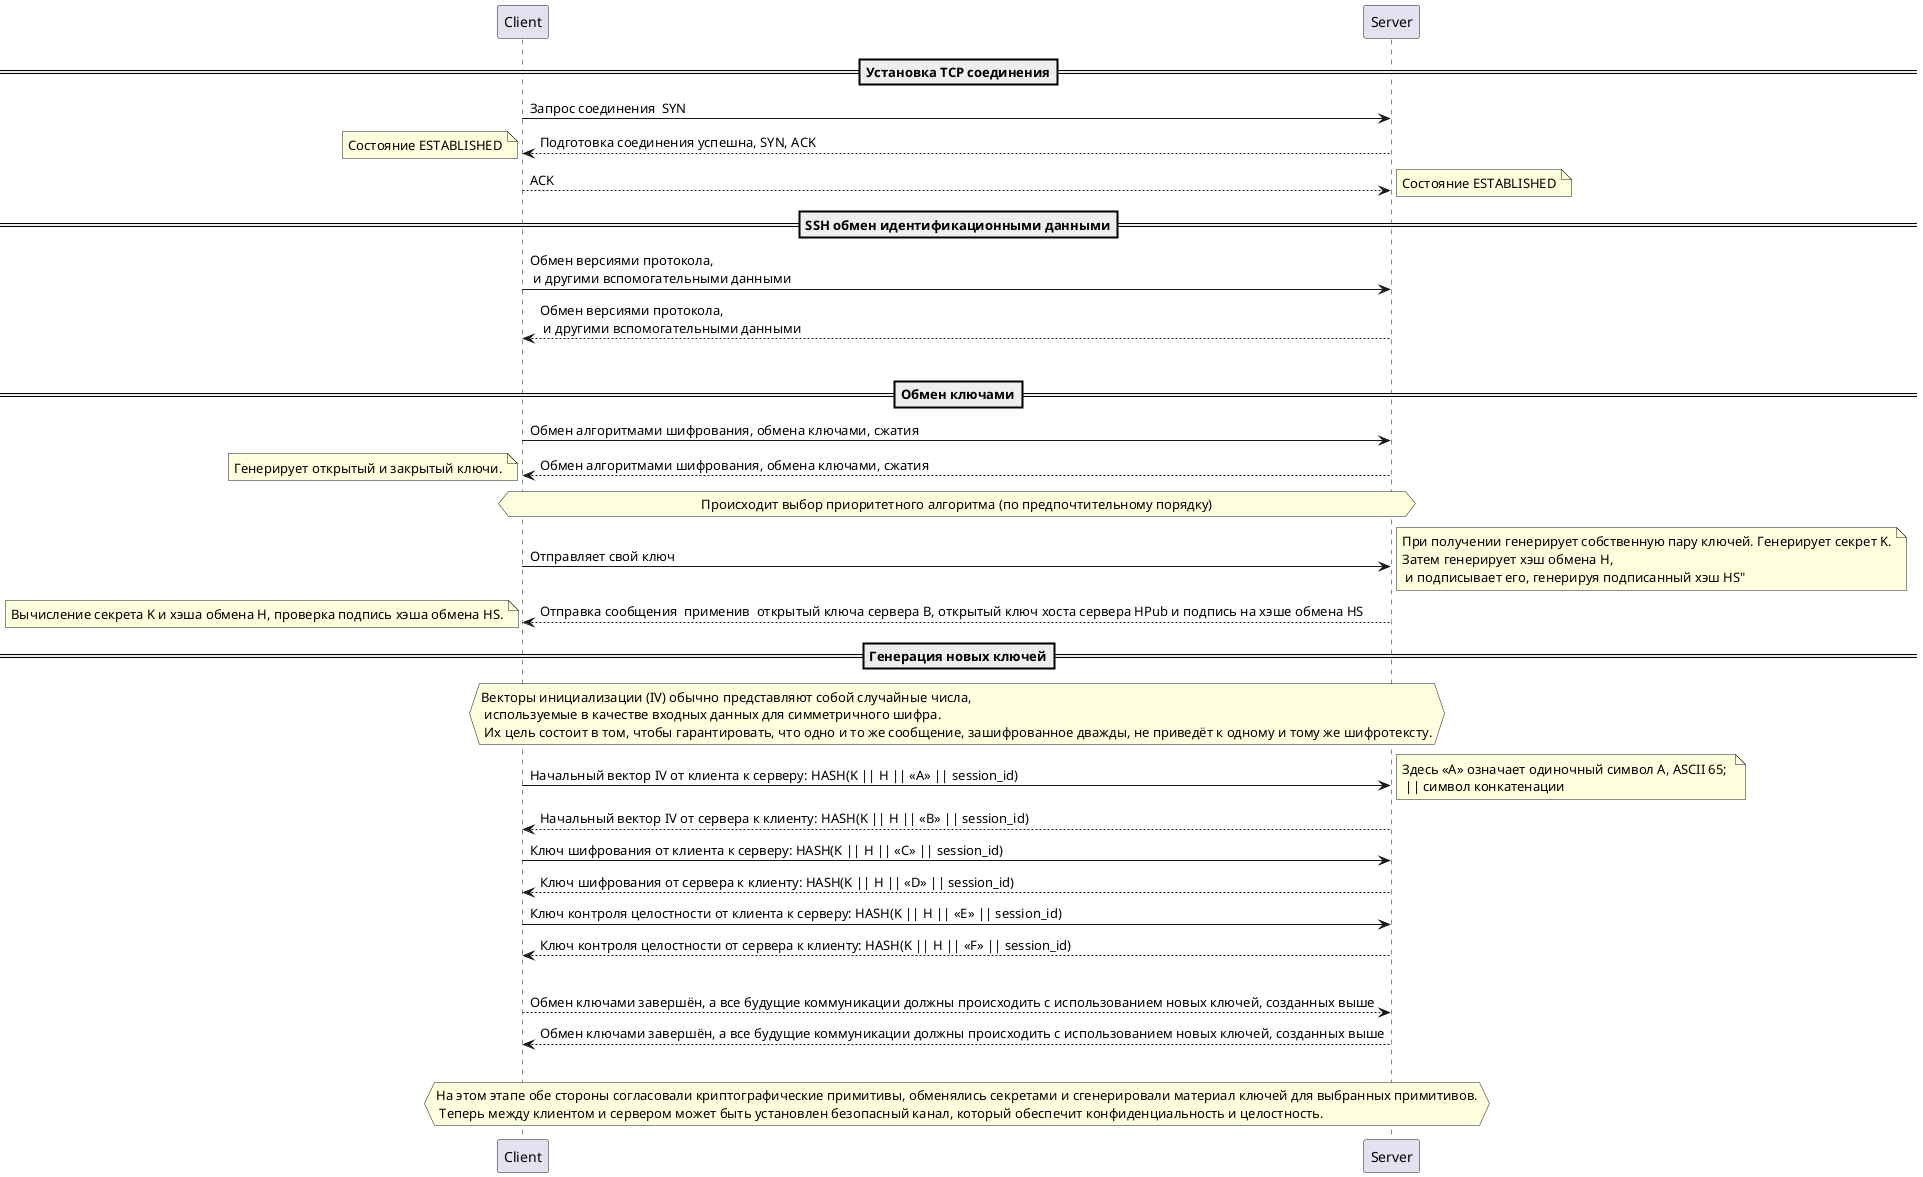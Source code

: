 @startuml posled
participant Client as C
participant Server as S 
==Установка TCP соединения==
C-> S: Запрос соединения  SYN
S --> C: Подготовка соединения успешна, SYN, ACK
note left: Состояние ESTABLISHED
C --> S: ACK
note right: Состояние ESTABLISHED
==SSH обмен идентификационными данными==
C ->S: Обмен версиями протокола, \n и другими вспомогательными данными
S -->C: Обмен версиями протокола, \n и другими вспомогательными данными
|||
==Обмен ключами==
C ->S: Обмен алгоритмами шифрования, обмена ключами, сжатия 
S -->C: Обмен алгоритмами шифрования, обмена ключами, сжатия
hnote across:Происходит выбор приоритетного алгоритма (по предпочтительному порядку)
note left:Генерирует открытый и закрытый ключи.
C-> S: Отправляет свой ключ 
note right: При получении генерирует собственную пару ключей. Генерирует секрет K.\nЗатем генерирует хэш обмена H,\n и подписывает его, генерируя подписанный хэш HS"
S -->C: Отправка сообщения  применив  открытый ключа сервера B, открытый ключ хоста сервера HPub и подпись на хэше обмена HS
note left:Вычисление секрета K и хэша обмена H, проверка подпись хэша обмена HS.
==Генерация новых ключей==
hnote across:Векторы инициализации (IV) обычно представляют собой случайные числа,\n используемые в качестве входных данных для симметричного шифра.\n Их цель состоит в том, чтобы гарантировать, что одно и то же сообщение, зашифрованное дважды, не приведёт к одному и тому же шифротексту.
C ->S: Начальный вектор IV от клиента к серверу: HASH(K || H || «A» || session_id)
note right: Здесь «A» означает одиночный символ A, ASCII 65; \n || символ конкатенации
S -->C: Начальный вектор IV от сервера к клиенту: HASH(K || H || «B» || session_id)
C ->S: Ключ шифрования от клиента к серверу: HASH(K || H || «C» || session_id)
S -->C: Ключ шифрования от сервера к клиенту: HASH(K || H || «D» || session_id)
C ->S: Ключ контроля целостности от клиента к серверу: HASH(K || H || «E» || session_id)
S -->C: Ключ контроля целостности от сервера к клиенту: HASH(K || H || «F» || session_id)
|||
C-->S: Обмен ключами завершён, а все будущие коммуникации должны происходить с использованием новых ключей, созданных выше
S -->C: Обмен ключами завершён, а все будущие коммуникации должны происходить с использованием новых ключей, созданных выше
||| 
hnote across:На этом этапе обе стороны согласовали криптографические примитивы, обменялись секретами и сгенерировали материал ключей для выбранных примитивов.\n Теперь между клиентом и сервером может быть установлен безопасный канал, который обеспечит конфиденциальность и целостность.
@enduml